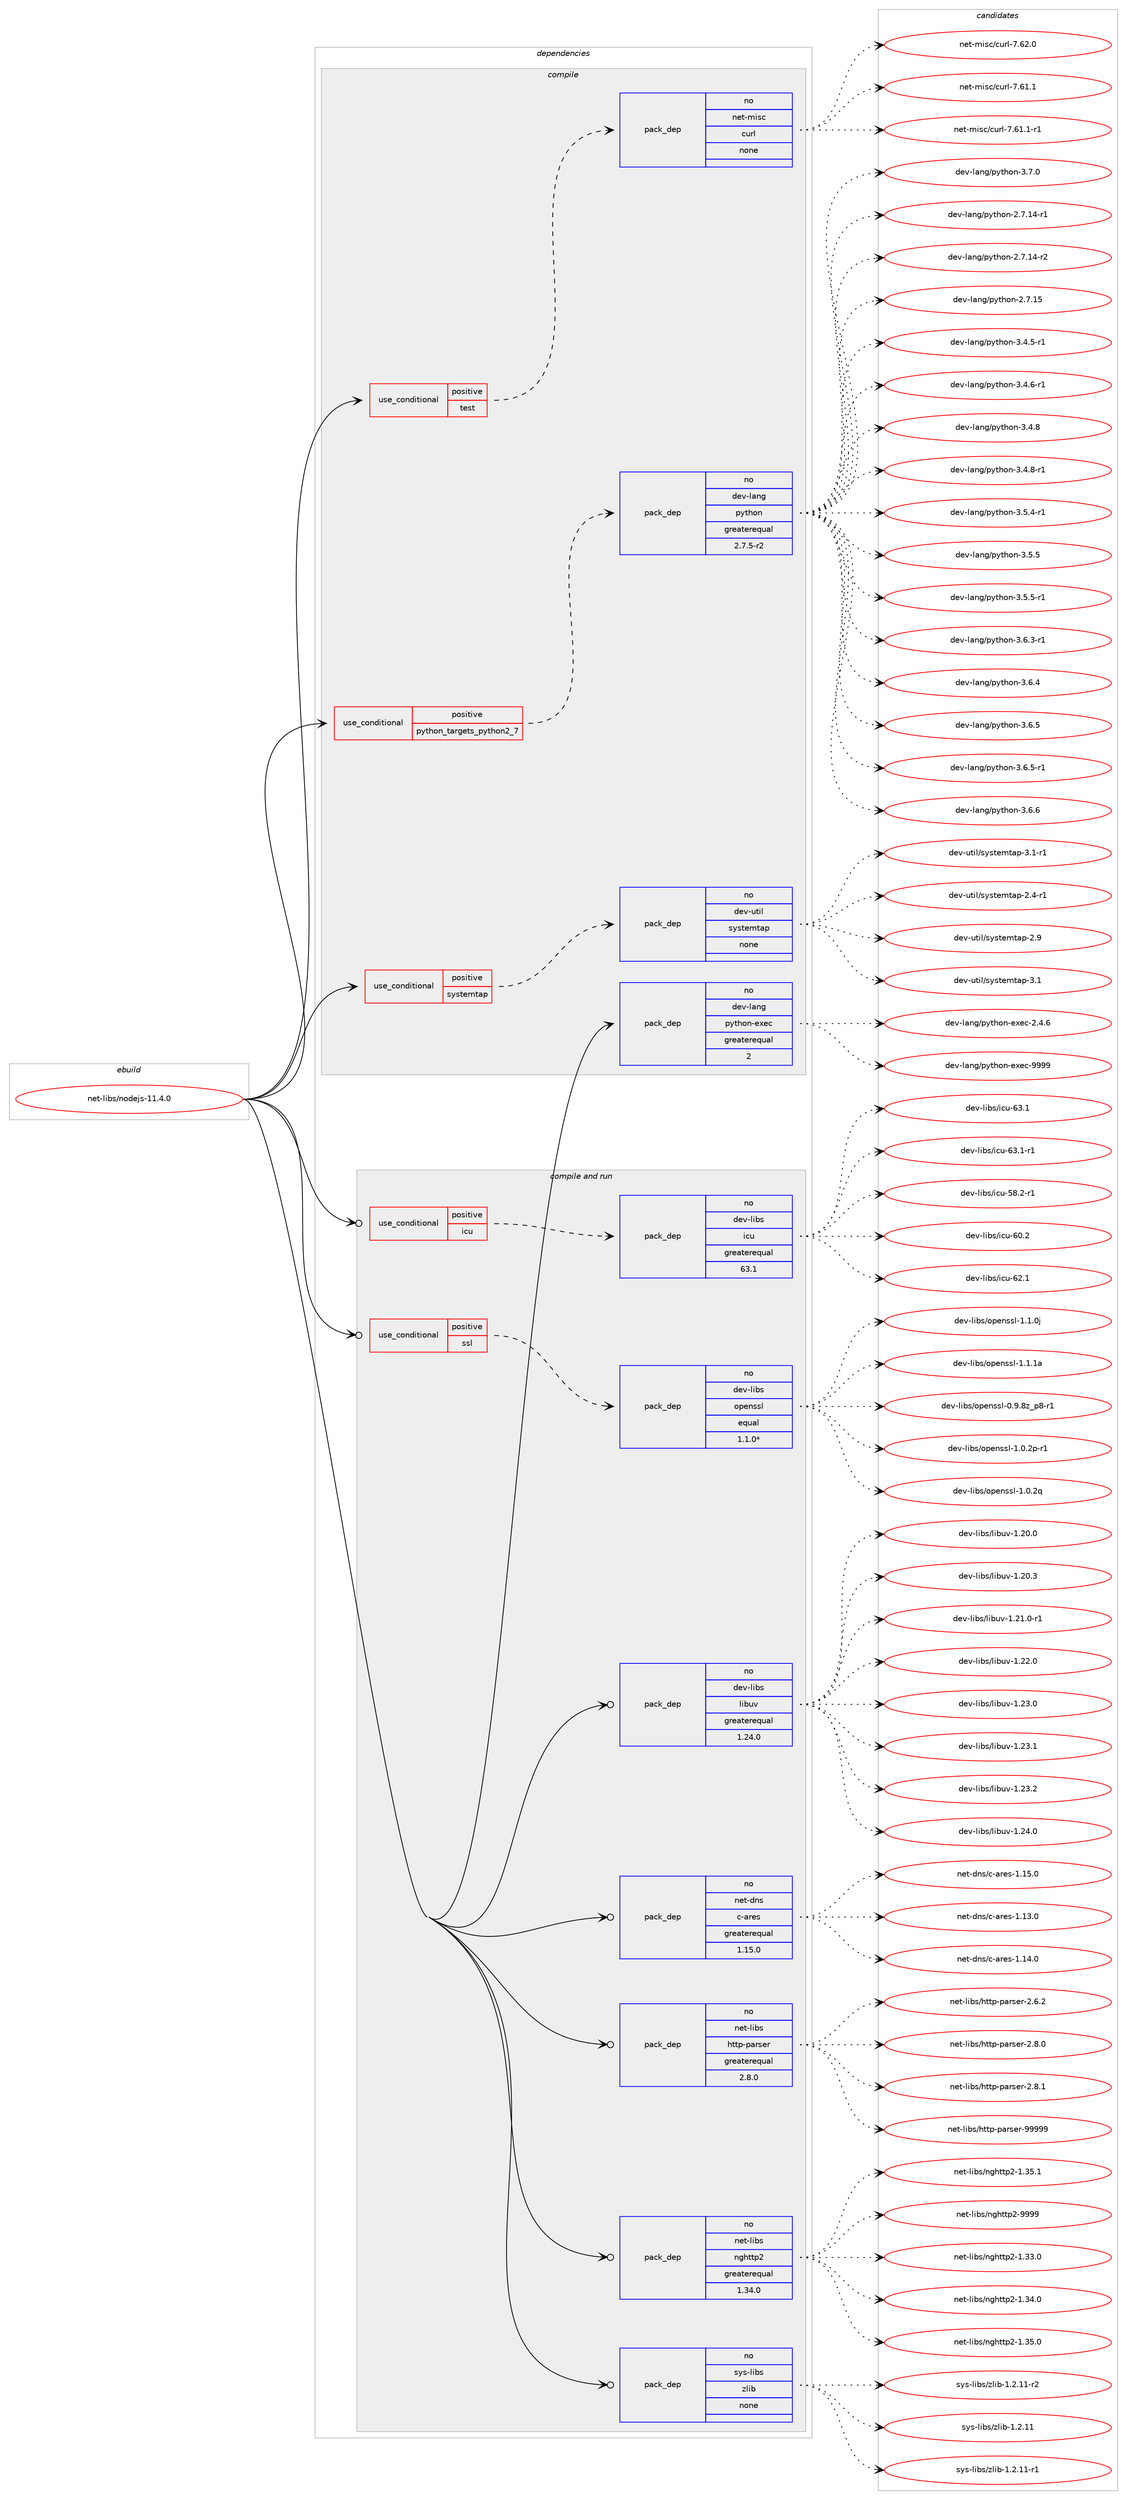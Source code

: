 digraph prolog {

# *************
# Graph options
# *************

newrank=true;
concentrate=true;
compound=true;
graph [rankdir=LR,fontname=Helvetica,fontsize=10,ranksep=1.5];#, ranksep=2.5, nodesep=0.2];
edge  [arrowhead=vee];
node  [fontname=Helvetica,fontsize=10];

# **********
# The ebuild
# **********

subgraph cluster_leftcol {
color=gray;
rank=same;
label=<<i>ebuild</i>>;
id [label="net-libs/nodejs-11.4.0", color=red, width=4, href="../net-libs/nodejs-11.4.0.svg"];
}

# ****************
# The dependencies
# ****************

subgraph cluster_midcol {
color=gray;
label=<<i>dependencies</i>>;
subgraph cluster_compile {
fillcolor="#eeeeee";
style=filled;
label=<<i>compile</i>>;
subgraph cond647 {
dependency4438 [label=<<TABLE BORDER="0" CELLBORDER="1" CELLSPACING="0" CELLPADDING="4"><TR><TD ROWSPAN="3" CELLPADDING="10">use_conditional</TD></TR><TR><TD>positive</TD></TR><TR><TD>python_targets_python2_7</TD></TR></TABLE>>, shape=none, color=red];
subgraph pack3670 {
dependency4439 [label=<<TABLE BORDER="0" CELLBORDER="1" CELLSPACING="0" CELLPADDING="4" WIDTH="220"><TR><TD ROWSPAN="6" CELLPADDING="30">pack_dep</TD></TR><TR><TD WIDTH="110">no</TD></TR><TR><TD>dev-lang</TD></TR><TR><TD>python</TD></TR><TR><TD>greaterequal</TD></TR><TR><TD>2.7.5-r2</TD></TR></TABLE>>, shape=none, color=blue];
}
dependency4438:e -> dependency4439:w [weight=20,style="dashed",arrowhead="vee"];
}
id:e -> dependency4438:w [weight=20,style="solid",arrowhead="vee"];
subgraph cond648 {
dependency4440 [label=<<TABLE BORDER="0" CELLBORDER="1" CELLSPACING="0" CELLPADDING="4"><TR><TD ROWSPAN="3" CELLPADDING="10">use_conditional</TD></TR><TR><TD>positive</TD></TR><TR><TD>systemtap</TD></TR></TABLE>>, shape=none, color=red];
subgraph pack3671 {
dependency4441 [label=<<TABLE BORDER="0" CELLBORDER="1" CELLSPACING="0" CELLPADDING="4" WIDTH="220"><TR><TD ROWSPAN="6" CELLPADDING="30">pack_dep</TD></TR><TR><TD WIDTH="110">no</TD></TR><TR><TD>dev-util</TD></TR><TR><TD>systemtap</TD></TR><TR><TD>none</TD></TR><TR><TD></TD></TR></TABLE>>, shape=none, color=blue];
}
dependency4440:e -> dependency4441:w [weight=20,style="dashed",arrowhead="vee"];
}
id:e -> dependency4440:w [weight=20,style="solid",arrowhead="vee"];
subgraph cond649 {
dependency4442 [label=<<TABLE BORDER="0" CELLBORDER="1" CELLSPACING="0" CELLPADDING="4"><TR><TD ROWSPAN="3" CELLPADDING="10">use_conditional</TD></TR><TR><TD>positive</TD></TR><TR><TD>test</TD></TR></TABLE>>, shape=none, color=red];
subgraph pack3672 {
dependency4443 [label=<<TABLE BORDER="0" CELLBORDER="1" CELLSPACING="0" CELLPADDING="4" WIDTH="220"><TR><TD ROWSPAN="6" CELLPADDING="30">pack_dep</TD></TR><TR><TD WIDTH="110">no</TD></TR><TR><TD>net-misc</TD></TR><TR><TD>curl</TD></TR><TR><TD>none</TD></TR><TR><TD></TD></TR></TABLE>>, shape=none, color=blue];
}
dependency4442:e -> dependency4443:w [weight=20,style="dashed",arrowhead="vee"];
}
id:e -> dependency4442:w [weight=20,style="solid",arrowhead="vee"];
subgraph pack3673 {
dependency4444 [label=<<TABLE BORDER="0" CELLBORDER="1" CELLSPACING="0" CELLPADDING="4" WIDTH="220"><TR><TD ROWSPAN="6" CELLPADDING="30">pack_dep</TD></TR><TR><TD WIDTH="110">no</TD></TR><TR><TD>dev-lang</TD></TR><TR><TD>python-exec</TD></TR><TR><TD>greaterequal</TD></TR><TR><TD>2</TD></TR></TABLE>>, shape=none, color=blue];
}
id:e -> dependency4444:w [weight=20,style="solid",arrowhead="vee"];
}
subgraph cluster_compileandrun {
fillcolor="#eeeeee";
style=filled;
label=<<i>compile and run</i>>;
subgraph cond650 {
dependency4445 [label=<<TABLE BORDER="0" CELLBORDER="1" CELLSPACING="0" CELLPADDING="4"><TR><TD ROWSPAN="3" CELLPADDING="10">use_conditional</TD></TR><TR><TD>positive</TD></TR><TR><TD>icu</TD></TR></TABLE>>, shape=none, color=red];
subgraph pack3674 {
dependency4446 [label=<<TABLE BORDER="0" CELLBORDER="1" CELLSPACING="0" CELLPADDING="4" WIDTH="220"><TR><TD ROWSPAN="6" CELLPADDING="30">pack_dep</TD></TR><TR><TD WIDTH="110">no</TD></TR><TR><TD>dev-libs</TD></TR><TR><TD>icu</TD></TR><TR><TD>greaterequal</TD></TR><TR><TD>63.1</TD></TR></TABLE>>, shape=none, color=blue];
}
dependency4445:e -> dependency4446:w [weight=20,style="dashed",arrowhead="vee"];
}
id:e -> dependency4445:w [weight=20,style="solid",arrowhead="odotvee"];
subgraph cond651 {
dependency4447 [label=<<TABLE BORDER="0" CELLBORDER="1" CELLSPACING="0" CELLPADDING="4"><TR><TD ROWSPAN="3" CELLPADDING="10">use_conditional</TD></TR><TR><TD>positive</TD></TR><TR><TD>ssl</TD></TR></TABLE>>, shape=none, color=red];
subgraph pack3675 {
dependency4448 [label=<<TABLE BORDER="0" CELLBORDER="1" CELLSPACING="0" CELLPADDING="4" WIDTH="220"><TR><TD ROWSPAN="6" CELLPADDING="30">pack_dep</TD></TR><TR><TD WIDTH="110">no</TD></TR><TR><TD>dev-libs</TD></TR><TR><TD>openssl</TD></TR><TR><TD>equal</TD></TR><TR><TD>1.1.0*</TD></TR></TABLE>>, shape=none, color=blue];
}
dependency4447:e -> dependency4448:w [weight=20,style="dashed",arrowhead="vee"];
}
id:e -> dependency4447:w [weight=20,style="solid",arrowhead="odotvee"];
subgraph pack3676 {
dependency4449 [label=<<TABLE BORDER="0" CELLBORDER="1" CELLSPACING="0" CELLPADDING="4" WIDTH="220"><TR><TD ROWSPAN="6" CELLPADDING="30">pack_dep</TD></TR><TR><TD WIDTH="110">no</TD></TR><TR><TD>dev-libs</TD></TR><TR><TD>libuv</TD></TR><TR><TD>greaterequal</TD></TR><TR><TD>1.24.0</TD></TR></TABLE>>, shape=none, color=blue];
}
id:e -> dependency4449:w [weight=20,style="solid",arrowhead="odotvee"];
subgraph pack3677 {
dependency4450 [label=<<TABLE BORDER="0" CELLBORDER="1" CELLSPACING="0" CELLPADDING="4" WIDTH="220"><TR><TD ROWSPAN="6" CELLPADDING="30">pack_dep</TD></TR><TR><TD WIDTH="110">no</TD></TR><TR><TD>net-dns</TD></TR><TR><TD>c-ares</TD></TR><TR><TD>greaterequal</TD></TR><TR><TD>1.15.0</TD></TR></TABLE>>, shape=none, color=blue];
}
id:e -> dependency4450:w [weight=20,style="solid",arrowhead="odotvee"];
subgraph pack3678 {
dependency4451 [label=<<TABLE BORDER="0" CELLBORDER="1" CELLSPACING="0" CELLPADDING="4" WIDTH="220"><TR><TD ROWSPAN="6" CELLPADDING="30">pack_dep</TD></TR><TR><TD WIDTH="110">no</TD></TR><TR><TD>net-libs</TD></TR><TR><TD>http-parser</TD></TR><TR><TD>greaterequal</TD></TR><TR><TD>2.8.0</TD></TR></TABLE>>, shape=none, color=blue];
}
id:e -> dependency4451:w [weight=20,style="solid",arrowhead="odotvee"];
subgraph pack3679 {
dependency4452 [label=<<TABLE BORDER="0" CELLBORDER="1" CELLSPACING="0" CELLPADDING="4" WIDTH="220"><TR><TD ROWSPAN="6" CELLPADDING="30">pack_dep</TD></TR><TR><TD WIDTH="110">no</TD></TR><TR><TD>net-libs</TD></TR><TR><TD>nghttp2</TD></TR><TR><TD>greaterequal</TD></TR><TR><TD>1.34.0</TD></TR></TABLE>>, shape=none, color=blue];
}
id:e -> dependency4452:w [weight=20,style="solid",arrowhead="odotvee"];
subgraph pack3680 {
dependency4453 [label=<<TABLE BORDER="0" CELLBORDER="1" CELLSPACING="0" CELLPADDING="4" WIDTH="220"><TR><TD ROWSPAN="6" CELLPADDING="30">pack_dep</TD></TR><TR><TD WIDTH="110">no</TD></TR><TR><TD>sys-libs</TD></TR><TR><TD>zlib</TD></TR><TR><TD>none</TD></TR><TR><TD></TD></TR></TABLE>>, shape=none, color=blue];
}
id:e -> dependency4453:w [weight=20,style="solid",arrowhead="odotvee"];
}
subgraph cluster_run {
fillcolor="#eeeeee";
style=filled;
label=<<i>run</i>>;
}
}

# **************
# The candidates
# **************

subgraph cluster_choices {
rank=same;
color=gray;
label=<<i>candidates</i>>;

subgraph choice3670 {
color=black;
nodesep=1;
choice100101118451089711010347112121116104111110455046554649524511449 [label="dev-lang/python-2.7.14-r1", color=red, width=4,href="../dev-lang/python-2.7.14-r1.svg"];
choice100101118451089711010347112121116104111110455046554649524511450 [label="dev-lang/python-2.7.14-r2", color=red, width=4,href="../dev-lang/python-2.7.14-r2.svg"];
choice10010111845108971101034711212111610411111045504655464953 [label="dev-lang/python-2.7.15", color=red, width=4,href="../dev-lang/python-2.7.15.svg"];
choice1001011184510897110103471121211161041111104551465246534511449 [label="dev-lang/python-3.4.5-r1", color=red, width=4,href="../dev-lang/python-3.4.5-r1.svg"];
choice1001011184510897110103471121211161041111104551465246544511449 [label="dev-lang/python-3.4.6-r1", color=red, width=4,href="../dev-lang/python-3.4.6-r1.svg"];
choice100101118451089711010347112121116104111110455146524656 [label="dev-lang/python-3.4.8", color=red, width=4,href="../dev-lang/python-3.4.8.svg"];
choice1001011184510897110103471121211161041111104551465246564511449 [label="dev-lang/python-3.4.8-r1", color=red, width=4,href="../dev-lang/python-3.4.8-r1.svg"];
choice1001011184510897110103471121211161041111104551465346524511449 [label="dev-lang/python-3.5.4-r1", color=red, width=4,href="../dev-lang/python-3.5.4-r1.svg"];
choice100101118451089711010347112121116104111110455146534653 [label="dev-lang/python-3.5.5", color=red, width=4,href="../dev-lang/python-3.5.5.svg"];
choice1001011184510897110103471121211161041111104551465346534511449 [label="dev-lang/python-3.5.5-r1", color=red, width=4,href="../dev-lang/python-3.5.5-r1.svg"];
choice1001011184510897110103471121211161041111104551465446514511449 [label="dev-lang/python-3.6.3-r1", color=red, width=4,href="../dev-lang/python-3.6.3-r1.svg"];
choice100101118451089711010347112121116104111110455146544652 [label="dev-lang/python-3.6.4", color=red, width=4,href="../dev-lang/python-3.6.4.svg"];
choice100101118451089711010347112121116104111110455146544653 [label="dev-lang/python-3.6.5", color=red, width=4,href="../dev-lang/python-3.6.5.svg"];
choice1001011184510897110103471121211161041111104551465446534511449 [label="dev-lang/python-3.6.5-r1", color=red, width=4,href="../dev-lang/python-3.6.5-r1.svg"];
choice100101118451089711010347112121116104111110455146544654 [label="dev-lang/python-3.6.6", color=red, width=4,href="../dev-lang/python-3.6.6.svg"];
choice100101118451089711010347112121116104111110455146554648 [label="dev-lang/python-3.7.0", color=red, width=4,href="../dev-lang/python-3.7.0.svg"];
dependency4439:e -> choice100101118451089711010347112121116104111110455046554649524511449:w [style=dotted,weight="100"];
dependency4439:e -> choice100101118451089711010347112121116104111110455046554649524511450:w [style=dotted,weight="100"];
dependency4439:e -> choice10010111845108971101034711212111610411111045504655464953:w [style=dotted,weight="100"];
dependency4439:e -> choice1001011184510897110103471121211161041111104551465246534511449:w [style=dotted,weight="100"];
dependency4439:e -> choice1001011184510897110103471121211161041111104551465246544511449:w [style=dotted,weight="100"];
dependency4439:e -> choice100101118451089711010347112121116104111110455146524656:w [style=dotted,weight="100"];
dependency4439:e -> choice1001011184510897110103471121211161041111104551465246564511449:w [style=dotted,weight="100"];
dependency4439:e -> choice1001011184510897110103471121211161041111104551465346524511449:w [style=dotted,weight="100"];
dependency4439:e -> choice100101118451089711010347112121116104111110455146534653:w [style=dotted,weight="100"];
dependency4439:e -> choice1001011184510897110103471121211161041111104551465346534511449:w [style=dotted,weight="100"];
dependency4439:e -> choice1001011184510897110103471121211161041111104551465446514511449:w [style=dotted,weight="100"];
dependency4439:e -> choice100101118451089711010347112121116104111110455146544652:w [style=dotted,weight="100"];
dependency4439:e -> choice100101118451089711010347112121116104111110455146544653:w [style=dotted,weight="100"];
dependency4439:e -> choice1001011184510897110103471121211161041111104551465446534511449:w [style=dotted,weight="100"];
dependency4439:e -> choice100101118451089711010347112121116104111110455146544654:w [style=dotted,weight="100"];
dependency4439:e -> choice100101118451089711010347112121116104111110455146554648:w [style=dotted,weight="100"];
}
subgraph choice3671 {
color=black;
nodesep=1;
choice100101118451171161051084711512111511610110911697112455046524511449 [label="dev-util/systemtap-2.4-r1", color=red, width=4,href="../dev-util/systemtap-2.4-r1.svg"];
choice10010111845117116105108471151211151161011091169711245504657 [label="dev-util/systemtap-2.9", color=red, width=4,href="../dev-util/systemtap-2.9.svg"];
choice10010111845117116105108471151211151161011091169711245514649 [label="dev-util/systemtap-3.1", color=red, width=4,href="../dev-util/systemtap-3.1.svg"];
choice100101118451171161051084711512111511610110911697112455146494511449 [label="dev-util/systemtap-3.1-r1", color=red, width=4,href="../dev-util/systemtap-3.1-r1.svg"];
dependency4441:e -> choice100101118451171161051084711512111511610110911697112455046524511449:w [style=dotted,weight="100"];
dependency4441:e -> choice10010111845117116105108471151211151161011091169711245504657:w [style=dotted,weight="100"];
dependency4441:e -> choice10010111845117116105108471151211151161011091169711245514649:w [style=dotted,weight="100"];
dependency4441:e -> choice100101118451171161051084711512111511610110911697112455146494511449:w [style=dotted,weight="100"];
}
subgraph choice3672 {
color=black;
nodesep=1;
choice1101011164510910511599479911711410845554654494649 [label="net-misc/curl-7.61.1", color=red, width=4,href="../net-misc/curl-7.61.1.svg"];
choice11010111645109105115994799117114108455546544946494511449 [label="net-misc/curl-7.61.1-r1", color=red, width=4,href="../net-misc/curl-7.61.1-r1.svg"];
choice1101011164510910511599479911711410845554654504648 [label="net-misc/curl-7.62.0", color=red, width=4,href="../net-misc/curl-7.62.0.svg"];
dependency4443:e -> choice1101011164510910511599479911711410845554654494649:w [style=dotted,weight="100"];
dependency4443:e -> choice11010111645109105115994799117114108455546544946494511449:w [style=dotted,weight="100"];
dependency4443:e -> choice1101011164510910511599479911711410845554654504648:w [style=dotted,weight="100"];
}
subgraph choice3673 {
color=black;
nodesep=1;
choice1001011184510897110103471121211161041111104510112010199455046524654 [label="dev-lang/python-exec-2.4.6", color=red, width=4,href="../dev-lang/python-exec-2.4.6.svg"];
choice10010111845108971101034711212111610411111045101120101994557575757 [label="dev-lang/python-exec-9999", color=red, width=4,href="../dev-lang/python-exec-9999.svg"];
dependency4444:e -> choice1001011184510897110103471121211161041111104510112010199455046524654:w [style=dotted,weight="100"];
dependency4444:e -> choice10010111845108971101034711212111610411111045101120101994557575757:w [style=dotted,weight="100"];
}
subgraph choice3674 {
color=black;
nodesep=1;
choice1001011184510810598115471059911745535646504511449 [label="dev-libs/icu-58.2-r1", color=red, width=4,href="../dev-libs/icu-58.2-r1.svg"];
choice100101118451081059811547105991174554484650 [label="dev-libs/icu-60.2", color=red, width=4,href="../dev-libs/icu-60.2.svg"];
choice100101118451081059811547105991174554504649 [label="dev-libs/icu-62.1", color=red, width=4,href="../dev-libs/icu-62.1.svg"];
choice100101118451081059811547105991174554514649 [label="dev-libs/icu-63.1", color=red, width=4,href="../dev-libs/icu-63.1.svg"];
choice1001011184510810598115471059911745545146494511449 [label="dev-libs/icu-63.1-r1", color=red, width=4,href="../dev-libs/icu-63.1-r1.svg"];
dependency4446:e -> choice1001011184510810598115471059911745535646504511449:w [style=dotted,weight="100"];
dependency4446:e -> choice100101118451081059811547105991174554484650:w [style=dotted,weight="100"];
dependency4446:e -> choice100101118451081059811547105991174554504649:w [style=dotted,weight="100"];
dependency4446:e -> choice100101118451081059811547105991174554514649:w [style=dotted,weight="100"];
dependency4446:e -> choice1001011184510810598115471059911745545146494511449:w [style=dotted,weight="100"];
}
subgraph choice3675 {
color=black;
nodesep=1;
choice10010111845108105981154711111210111011511510845484657465612295112564511449 [label="dev-libs/openssl-0.9.8z_p8-r1", color=red, width=4,href="../dev-libs/openssl-0.9.8z_p8-r1.svg"];
choice1001011184510810598115471111121011101151151084549464846501124511449 [label="dev-libs/openssl-1.0.2p-r1", color=red, width=4,href="../dev-libs/openssl-1.0.2p-r1.svg"];
choice100101118451081059811547111112101110115115108454946484650113 [label="dev-libs/openssl-1.0.2q", color=red, width=4,href="../dev-libs/openssl-1.0.2q.svg"];
choice100101118451081059811547111112101110115115108454946494648106 [label="dev-libs/openssl-1.1.0j", color=red, width=4,href="../dev-libs/openssl-1.1.0j.svg"];
choice10010111845108105981154711111210111011511510845494649464997 [label="dev-libs/openssl-1.1.1a", color=red, width=4,href="../dev-libs/openssl-1.1.1a.svg"];
dependency4448:e -> choice10010111845108105981154711111210111011511510845484657465612295112564511449:w [style=dotted,weight="100"];
dependency4448:e -> choice1001011184510810598115471111121011101151151084549464846501124511449:w [style=dotted,weight="100"];
dependency4448:e -> choice100101118451081059811547111112101110115115108454946484650113:w [style=dotted,weight="100"];
dependency4448:e -> choice100101118451081059811547111112101110115115108454946494648106:w [style=dotted,weight="100"];
dependency4448:e -> choice10010111845108105981154711111210111011511510845494649464997:w [style=dotted,weight="100"];
}
subgraph choice3676 {
color=black;
nodesep=1;
choice1001011184510810598115471081059811711845494650484648 [label="dev-libs/libuv-1.20.0", color=red, width=4,href="../dev-libs/libuv-1.20.0.svg"];
choice1001011184510810598115471081059811711845494650484651 [label="dev-libs/libuv-1.20.3", color=red, width=4,href="../dev-libs/libuv-1.20.3.svg"];
choice10010111845108105981154710810598117118454946504946484511449 [label="dev-libs/libuv-1.21.0-r1", color=red, width=4,href="../dev-libs/libuv-1.21.0-r1.svg"];
choice1001011184510810598115471081059811711845494650504648 [label="dev-libs/libuv-1.22.0", color=red, width=4,href="../dev-libs/libuv-1.22.0.svg"];
choice1001011184510810598115471081059811711845494650514648 [label="dev-libs/libuv-1.23.0", color=red, width=4,href="../dev-libs/libuv-1.23.0.svg"];
choice1001011184510810598115471081059811711845494650514649 [label="dev-libs/libuv-1.23.1", color=red, width=4,href="../dev-libs/libuv-1.23.1.svg"];
choice1001011184510810598115471081059811711845494650514650 [label="dev-libs/libuv-1.23.2", color=red, width=4,href="../dev-libs/libuv-1.23.2.svg"];
choice1001011184510810598115471081059811711845494650524648 [label="dev-libs/libuv-1.24.0", color=red, width=4,href="../dev-libs/libuv-1.24.0.svg"];
dependency4449:e -> choice1001011184510810598115471081059811711845494650484648:w [style=dotted,weight="100"];
dependency4449:e -> choice1001011184510810598115471081059811711845494650484651:w [style=dotted,weight="100"];
dependency4449:e -> choice10010111845108105981154710810598117118454946504946484511449:w [style=dotted,weight="100"];
dependency4449:e -> choice1001011184510810598115471081059811711845494650504648:w [style=dotted,weight="100"];
dependency4449:e -> choice1001011184510810598115471081059811711845494650514648:w [style=dotted,weight="100"];
dependency4449:e -> choice1001011184510810598115471081059811711845494650514649:w [style=dotted,weight="100"];
dependency4449:e -> choice1001011184510810598115471081059811711845494650514650:w [style=dotted,weight="100"];
dependency4449:e -> choice1001011184510810598115471081059811711845494650524648:w [style=dotted,weight="100"];
}
subgraph choice3677 {
color=black;
nodesep=1;
choice110101116451001101154799459711410111545494649514648 [label="net-dns/c-ares-1.13.0", color=red, width=4,href="../net-dns/c-ares-1.13.0.svg"];
choice110101116451001101154799459711410111545494649524648 [label="net-dns/c-ares-1.14.0", color=red, width=4,href="../net-dns/c-ares-1.14.0.svg"];
choice110101116451001101154799459711410111545494649534648 [label="net-dns/c-ares-1.15.0", color=red, width=4,href="../net-dns/c-ares-1.15.0.svg"];
dependency4450:e -> choice110101116451001101154799459711410111545494649514648:w [style=dotted,weight="100"];
dependency4450:e -> choice110101116451001101154799459711410111545494649524648:w [style=dotted,weight="100"];
dependency4450:e -> choice110101116451001101154799459711410111545494649534648:w [style=dotted,weight="100"];
}
subgraph choice3678 {
color=black;
nodesep=1;
choice1101011164510810598115471041161161124511297114115101114455046544650 [label="net-libs/http-parser-2.6.2", color=red, width=4,href="../net-libs/http-parser-2.6.2.svg"];
choice1101011164510810598115471041161161124511297114115101114455046564648 [label="net-libs/http-parser-2.8.0", color=red, width=4,href="../net-libs/http-parser-2.8.0.svg"];
choice1101011164510810598115471041161161124511297114115101114455046564649 [label="net-libs/http-parser-2.8.1", color=red, width=4,href="../net-libs/http-parser-2.8.1.svg"];
choice1101011164510810598115471041161161124511297114115101114455757575757 [label="net-libs/http-parser-99999", color=red, width=4,href="../net-libs/http-parser-99999.svg"];
dependency4451:e -> choice1101011164510810598115471041161161124511297114115101114455046544650:w [style=dotted,weight="100"];
dependency4451:e -> choice1101011164510810598115471041161161124511297114115101114455046564648:w [style=dotted,weight="100"];
dependency4451:e -> choice1101011164510810598115471041161161124511297114115101114455046564649:w [style=dotted,weight="100"];
dependency4451:e -> choice1101011164510810598115471041161161124511297114115101114455757575757:w [style=dotted,weight="100"];
}
subgraph choice3679 {
color=black;
nodesep=1;
choice1101011164510810598115471101031041161161125045494651514648 [label="net-libs/nghttp2-1.33.0", color=red, width=4,href="../net-libs/nghttp2-1.33.0.svg"];
choice1101011164510810598115471101031041161161125045494651524648 [label="net-libs/nghttp2-1.34.0", color=red, width=4,href="../net-libs/nghttp2-1.34.0.svg"];
choice1101011164510810598115471101031041161161125045494651534648 [label="net-libs/nghttp2-1.35.0", color=red, width=4,href="../net-libs/nghttp2-1.35.0.svg"];
choice1101011164510810598115471101031041161161125045494651534649 [label="net-libs/nghttp2-1.35.1", color=red, width=4,href="../net-libs/nghttp2-1.35.1.svg"];
choice110101116451081059811547110103104116116112504557575757 [label="net-libs/nghttp2-9999", color=red, width=4,href="../net-libs/nghttp2-9999.svg"];
dependency4452:e -> choice1101011164510810598115471101031041161161125045494651514648:w [style=dotted,weight="100"];
dependency4452:e -> choice1101011164510810598115471101031041161161125045494651524648:w [style=dotted,weight="100"];
dependency4452:e -> choice1101011164510810598115471101031041161161125045494651534648:w [style=dotted,weight="100"];
dependency4452:e -> choice1101011164510810598115471101031041161161125045494651534649:w [style=dotted,weight="100"];
dependency4452:e -> choice110101116451081059811547110103104116116112504557575757:w [style=dotted,weight="100"];
}
subgraph choice3680 {
color=black;
nodesep=1;
choice1151211154510810598115471221081059845494650464949 [label="sys-libs/zlib-1.2.11", color=red, width=4,href="../sys-libs/zlib-1.2.11.svg"];
choice11512111545108105981154712210810598454946504649494511449 [label="sys-libs/zlib-1.2.11-r1", color=red, width=4,href="../sys-libs/zlib-1.2.11-r1.svg"];
choice11512111545108105981154712210810598454946504649494511450 [label="sys-libs/zlib-1.2.11-r2", color=red, width=4,href="../sys-libs/zlib-1.2.11-r2.svg"];
dependency4453:e -> choice1151211154510810598115471221081059845494650464949:w [style=dotted,weight="100"];
dependency4453:e -> choice11512111545108105981154712210810598454946504649494511449:w [style=dotted,weight="100"];
dependency4453:e -> choice11512111545108105981154712210810598454946504649494511450:w [style=dotted,weight="100"];
}
}

}
